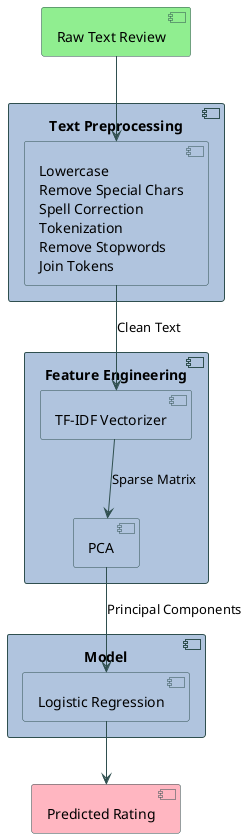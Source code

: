 @startuml
skinparam backgroundColor white
skinparam component {
    BackgroundColor LightSteelBlue
    BorderColor DarkSlateGray
    ArrowColor DarkSlateGray
}

[Raw Text Review] as input #LightGreen
[Predicted Rating] as output #LightPink

component "Text Preprocessing" {
    [Lowercase\nRemove Special Chars\nSpell Correction\nTokenization\nRemove Stopwords\nJoin Tokens] as preproc
}

component "Feature Engineering" {
    [TF-IDF Vectorizer] as tfidf
    [PCA] as pca
}

component "Model" {
    [Logistic Regression] as lr
}

input -down-> preproc
preproc -down-> tfidf : "Clean Text"
tfidf -down-> pca : "Sparse Matrix"
pca -down-> lr : "Principal Components"
lr -down-> output

@enduml
